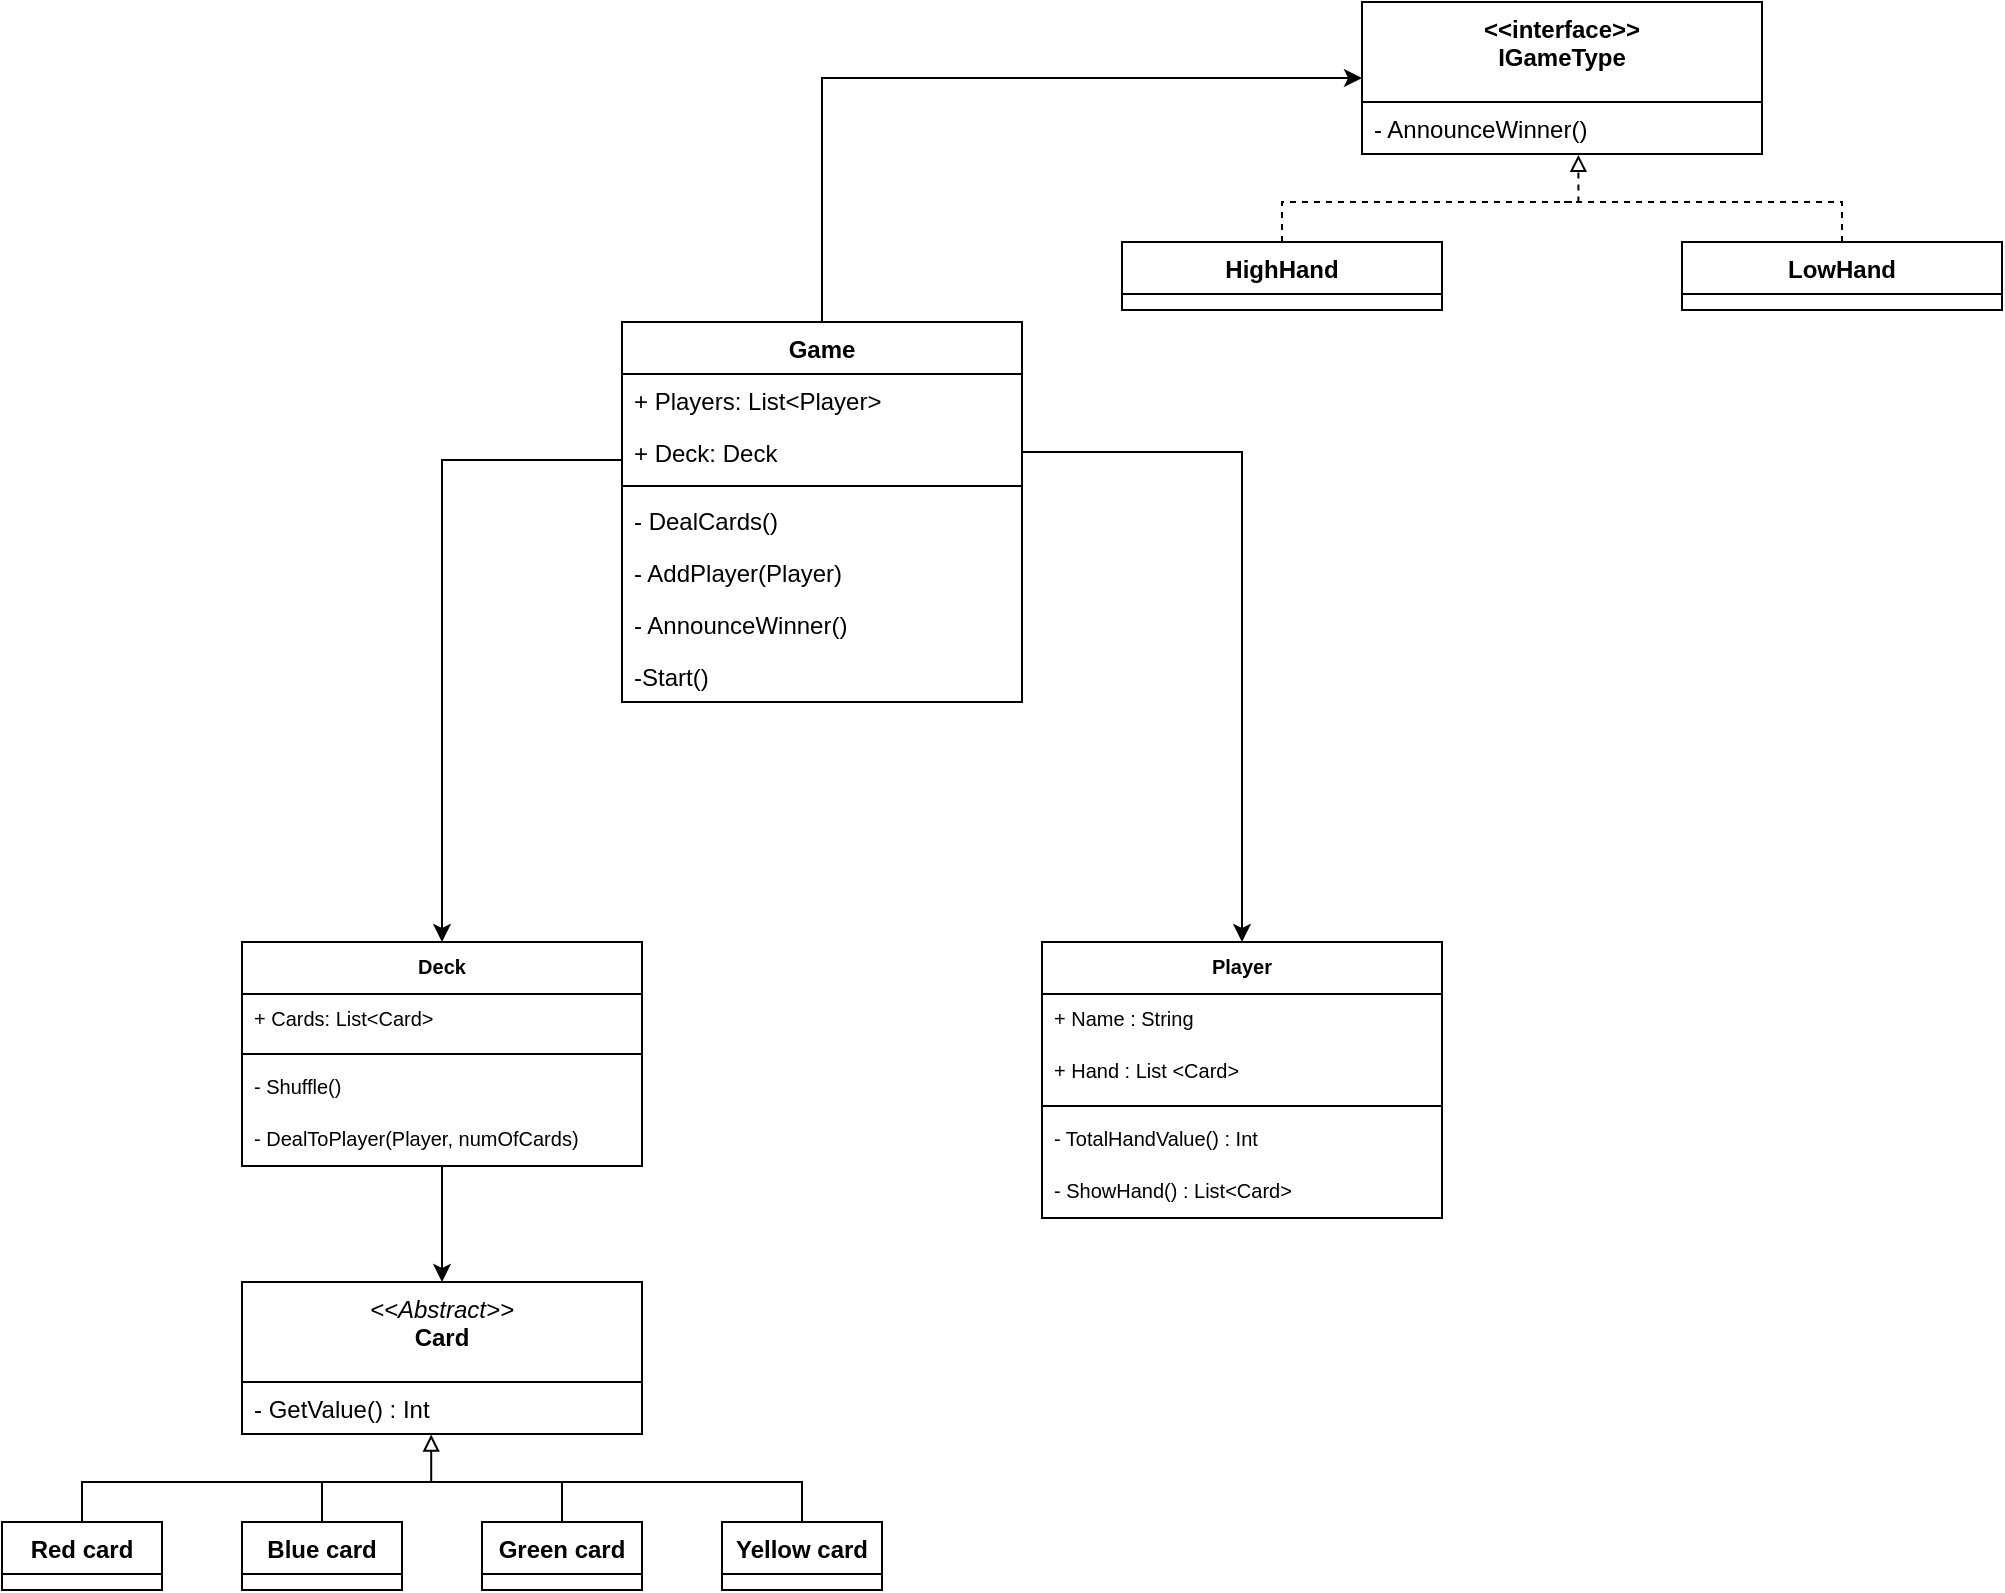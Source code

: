 <mxfile version="24.7.8">
  <diagram id="C5RBs43oDa-KdzZeNtuy" name="Page-1">
    <mxGraphModel dx="989" dy="1747" grid="1" gridSize="10" guides="1" tooltips="1" connect="1" arrows="1" fold="1" page="1" pageScale="1" pageWidth="827" pageHeight="1169" math="0" shadow="0">
      <root>
        <mxCell id="WIyWlLk6GJQsqaUBKTNV-0" />
        <mxCell id="WIyWlLk6GJQsqaUBKTNV-1" parent="WIyWlLk6GJQsqaUBKTNV-0" />
        <mxCell id="adT4DMOhN8zMfd-CTH2c-10" value="Player" style="swimlane;fontStyle=1;align=center;verticalAlign=top;childLayout=stackLayout;horizontal=1;startSize=26;horizontalStack=0;resizeParent=1;resizeParentMax=0;resizeLast=0;collapsible=1;marginBottom=0;whiteSpace=wrap;html=1;fontSize=10;" vertex="1" parent="WIyWlLk6GJQsqaUBKTNV-1">
          <mxGeometry x="560" y="430" width="200" height="138" as="geometry">
            <mxRectangle x="320" y="40" width="100" height="30" as="alternateBounds" />
          </mxGeometry>
        </mxCell>
        <mxCell id="adT4DMOhN8zMfd-CTH2c-11" value="+ Name : String" style="text;strokeColor=none;fillColor=none;align=left;verticalAlign=top;spacingLeft=4;spacingRight=4;overflow=hidden;rotatable=0;points=[[0,0.5],[1,0.5]];portConstraint=eastwest;whiteSpace=wrap;html=1;fontSize=10;" vertex="1" parent="adT4DMOhN8zMfd-CTH2c-10">
          <mxGeometry y="26" width="200" height="26" as="geometry" />
        </mxCell>
        <mxCell id="adT4DMOhN8zMfd-CTH2c-16" value="+ Hand : List &amp;lt;Card&amp;gt;" style="text;strokeColor=none;fillColor=none;align=left;verticalAlign=top;spacingLeft=4;spacingRight=4;overflow=hidden;rotatable=0;points=[[0,0.5],[1,0.5]];portConstraint=eastwest;whiteSpace=wrap;html=1;fontSize=10;" vertex="1" parent="adT4DMOhN8zMfd-CTH2c-10">
          <mxGeometry y="52" width="200" height="26" as="geometry" />
        </mxCell>
        <mxCell id="adT4DMOhN8zMfd-CTH2c-12" value="" style="line;strokeWidth=1;fillColor=none;align=left;verticalAlign=middle;spacingTop=-1;spacingLeft=3;spacingRight=3;rotatable=0;labelPosition=right;points=[];portConstraint=eastwest;strokeColor=inherit;fontSize=10;" vertex="1" parent="adT4DMOhN8zMfd-CTH2c-10">
          <mxGeometry y="78" width="200" height="8" as="geometry" />
        </mxCell>
        <mxCell id="adT4DMOhN8zMfd-CTH2c-13" value="- TotalHandValue() : Int" style="text;strokeColor=none;fillColor=none;align=left;verticalAlign=top;spacingLeft=4;spacingRight=4;overflow=hidden;rotatable=0;points=[[0,0.5],[1,0.5]];portConstraint=eastwest;whiteSpace=wrap;html=1;fontSize=10;" vertex="1" parent="adT4DMOhN8zMfd-CTH2c-10">
          <mxGeometry y="86" width="200" height="26" as="geometry" />
        </mxCell>
        <mxCell id="adT4DMOhN8zMfd-CTH2c-18" value="- ShowHand() : List&amp;lt;Card&amp;gt;" style="text;strokeColor=none;fillColor=none;align=left;verticalAlign=top;spacingLeft=4;spacingRight=4;overflow=hidden;rotatable=0;points=[[0,0.5],[1,0.5]];portConstraint=eastwest;whiteSpace=wrap;html=1;fontSize=10;" vertex="1" parent="adT4DMOhN8zMfd-CTH2c-10">
          <mxGeometry y="112" width="200" height="26" as="geometry" />
        </mxCell>
        <mxCell id="adT4DMOhN8zMfd-CTH2c-49" style="edgeStyle=orthogonalEdgeStyle;rounded=0;orthogonalLoop=1;jettySize=auto;html=1;entryX=0.5;entryY=0;entryDx=0;entryDy=0;" edge="1" parent="WIyWlLk6GJQsqaUBKTNV-1" source="adT4DMOhN8zMfd-CTH2c-19" target="adT4DMOhN8zMfd-CTH2c-29">
          <mxGeometry relative="1" as="geometry" />
        </mxCell>
        <mxCell id="adT4DMOhN8zMfd-CTH2c-19" value="Deck" style="swimlane;fontStyle=1;align=center;verticalAlign=top;childLayout=stackLayout;horizontal=1;startSize=26;horizontalStack=0;resizeParent=1;resizeParentMax=0;resizeLast=0;collapsible=1;marginBottom=0;whiteSpace=wrap;html=1;fontSize=10;" vertex="1" parent="WIyWlLk6GJQsqaUBKTNV-1">
          <mxGeometry x="160" y="430" width="200" height="112" as="geometry" />
        </mxCell>
        <mxCell id="adT4DMOhN8zMfd-CTH2c-20" value="+ Cards: List&amp;lt;Card&amp;gt;" style="text;strokeColor=none;fillColor=none;align=left;verticalAlign=top;spacingLeft=4;spacingRight=4;overflow=hidden;rotatable=0;points=[[0,0.5],[1,0.5]];portConstraint=eastwest;whiteSpace=wrap;html=1;fontSize=10;" vertex="1" parent="adT4DMOhN8zMfd-CTH2c-19">
          <mxGeometry y="26" width="200" height="26" as="geometry" />
        </mxCell>
        <mxCell id="adT4DMOhN8zMfd-CTH2c-21" value="" style="line;strokeWidth=1;fillColor=none;align=left;verticalAlign=middle;spacingTop=-1;spacingLeft=3;spacingRight=3;rotatable=0;labelPosition=right;points=[];portConstraint=eastwest;strokeColor=inherit;fontSize=10;" vertex="1" parent="adT4DMOhN8zMfd-CTH2c-19">
          <mxGeometry y="52" width="200" height="8" as="geometry" />
        </mxCell>
        <mxCell id="adT4DMOhN8zMfd-CTH2c-60" value="- Shuffle()" style="text;strokeColor=none;fillColor=none;align=left;verticalAlign=top;spacingLeft=4;spacingRight=4;overflow=hidden;rotatable=0;points=[[0,0.5],[1,0.5]];portConstraint=eastwest;whiteSpace=wrap;html=1;fontSize=10;" vertex="1" parent="adT4DMOhN8zMfd-CTH2c-19">
          <mxGeometry y="60" width="200" height="26" as="geometry" />
        </mxCell>
        <mxCell id="adT4DMOhN8zMfd-CTH2c-22" value="- DealToPlayer(Player, numOfCards)" style="text;strokeColor=none;fillColor=none;align=left;verticalAlign=top;spacingLeft=4;spacingRight=4;overflow=hidden;rotatable=0;points=[[0,0.5],[1,0.5]];portConstraint=eastwest;whiteSpace=wrap;html=1;fontSize=10;" vertex="1" parent="adT4DMOhN8zMfd-CTH2c-19">
          <mxGeometry y="86" width="200" height="26" as="geometry" />
        </mxCell>
        <mxCell id="adT4DMOhN8zMfd-CTH2c-50" style="edgeStyle=orthogonalEdgeStyle;rounded=0;orthogonalLoop=1;jettySize=auto;html=1;entryX=0.5;entryY=0;entryDx=0;entryDy=0;" edge="1" parent="WIyWlLk6GJQsqaUBKTNV-1" source="adT4DMOhN8zMfd-CTH2c-23" target="adT4DMOhN8zMfd-CTH2c-19">
          <mxGeometry relative="1" as="geometry">
            <Array as="points">
              <mxPoint x="260" y="189" />
            </Array>
          </mxGeometry>
        </mxCell>
        <mxCell id="adT4DMOhN8zMfd-CTH2c-69" style="edgeStyle=orthogonalEdgeStyle;rounded=0;orthogonalLoop=1;jettySize=auto;html=1;entryX=0;entryY=0.5;entryDx=0;entryDy=0;" edge="1" parent="WIyWlLk6GJQsqaUBKTNV-1" source="adT4DMOhN8zMfd-CTH2c-23" target="adT4DMOhN8zMfd-CTH2c-56">
          <mxGeometry relative="1" as="geometry">
            <Array as="points">
              <mxPoint x="450" y="-2" />
            </Array>
          </mxGeometry>
        </mxCell>
        <mxCell id="adT4DMOhN8zMfd-CTH2c-23" value="Game" style="swimlane;fontStyle=1;align=center;verticalAlign=top;childLayout=stackLayout;horizontal=1;startSize=26;horizontalStack=0;resizeParent=1;resizeParentMax=0;resizeLast=0;collapsible=1;marginBottom=0;whiteSpace=wrap;html=1;" vertex="1" parent="WIyWlLk6GJQsqaUBKTNV-1">
          <mxGeometry x="350" y="120" width="200" height="190" as="geometry" />
        </mxCell>
        <mxCell id="adT4DMOhN8zMfd-CTH2c-24" value="+ Players: List&amp;lt;Player&amp;gt;" style="text;strokeColor=none;fillColor=none;align=left;verticalAlign=top;spacingLeft=4;spacingRight=4;overflow=hidden;rotatable=0;points=[[0,0.5],[1,0.5]];portConstraint=eastwest;whiteSpace=wrap;html=1;" vertex="1" parent="adT4DMOhN8zMfd-CTH2c-23">
          <mxGeometry y="26" width="200" height="26" as="geometry" />
        </mxCell>
        <mxCell id="adT4DMOhN8zMfd-CTH2c-27" value="+ Deck: Deck" style="text;strokeColor=none;fillColor=none;align=left;verticalAlign=top;spacingLeft=4;spacingRight=4;overflow=hidden;rotatable=0;points=[[0,0.5],[1,0.5]];portConstraint=eastwest;whiteSpace=wrap;html=1;" vertex="1" parent="adT4DMOhN8zMfd-CTH2c-23">
          <mxGeometry y="52" width="200" height="26" as="geometry" />
        </mxCell>
        <mxCell id="adT4DMOhN8zMfd-CTH2c-25" value="" style="line;strokeWidth=1;fillColor=none;align=left;verticalAlign=middle;spacingTop=-1;spacingLeft=3;spacingRight=3;rotatable=0;labelPosition=right;points=[];portConstraint=eastwest;strokeColor=inherit;" vertex="1" parent="adT4DMOhN8zMfd-CTH2c-23">
          <mxGeometry y="78" width="200" height="8" as="geometry" />
        </mxCell>
        <mxCell id="adT4DMOhN8zMfd-CTH2c-26" value="- DealCards()" style="text;strokeColor=none;fillColor=none;align=left;verticalAlign=top;spacingLeft=4;spacingRight=4;overflow=hidden;rotatable=0;points=[[0,0.5],[1,0.5]];portConstraint=eastwest;whiteSpace=wrap;html=1;" vertex="1" parent="adT4DMOhN8zMfd-CTH2c-23">
          <mxGeometry y="86" width="200" height="26" as="geometry" />
        </mxCell>
        <mxCell id="adT4DMOhN8zMfd-CTH2c-71" value="- AddPlayer(Player)" style="text;strokeColor=none;fillColor=none;align=left;verticalAlign=top;spacingLeft=4;spacingRight=4;overflow=hidden;rotatable=0;points=[[0,0.5],[1,0.5]];portConstraint=eastwest;whiteSpace=wrap;html=1;" vertex="1" parent="adT4DMOhN8zMfd-CTH2c-23">
          <mxGeometry y="112" width="200" height="26" as="geometry" />
        </mxCell>
        <mxCell id="adT4DMOhN8zMfd-CTH2c-28" value="- AnnounceWinner()" style="text;strokeColor=none;fillColor=none;align=left;verticalAlign=top;spacingLeft=4;spacingRight=4;overflow=hidden;rotatable=0;points=[[0,0.5],[1,0.5]];portConstraint=eastwest;whiteSpace=wrap;html=1;" vertex="1" parent="adT4DMOhN8zMfd-CTH2c-23">
          <mxGeometry y="138" width="200" height="26" as="geometry" />
        </mxCell>
        <mxCell id="adT4DMOhN8zMfd-CTH2c-72" value="-Start()" style="text;strokeColor=none;fillColor=none;align=left;verticalAlign=top;spacingLeft=4;spacingRight=4;overflow=hidden;rotatable=0;points=[[0,0.5],[1,0.5]];portConstraint=eastwest;whiteSpace=wrap;html=1;" vertex="1" parent="adT4DMOhN8zMfd-CTH2c-23">
          <mxGeometry y="164" width="200" height="26" as="geometry" />
        </mxCell>
        <mxCell id="adT4DMOhN8zMfd-CTH2c-29" value="&lt;i style=&quot;font-weight: normal;&quot;&gt;&amp;lt;&amp;lt;Abstract&amp;gt;&amp;gt;&lt;/i&gt;&lt;div&gt;Card&lt;/div&gt;" style="swimlane;fontStyle=1;align=center;verticalAlign=top;childLayout=stackLayout;horizontal=1;startSize=50;horizontalStack=0;resizeParent=1;resizeParentMax=0;resizeLast=0;collapsible=1;marginBottom=0;whiteSpace=wrap;html=1;" vertex="1" parent="WIyWlLk6GJQsqaUBKTNV-1">
          <mxGeometry x="160" y="600" width="200" height="76" as="geometry" />
        </mxCell>
        <mxCell id="adT4DMOhN8zMfd-CTH2c-30" value="- GetValue() : Int" style="text;strokeColor=none;fillColor=none;align=left;verticalAlign=top;spacingLeft=4;spacingRight=4;overflow=hidden;rotatable=0;points=[[0,0.5],[1,0.5]];portConstraint=eastwest;whiteSpace=wrap;html=1;" vertex="1" parent="adT4DMOhN8zMfd-CTH2c-29">
          <mxGeometry y="50" width="200" height="26" as="geometry" />
        </mxCell>
        <mxCell id="adT4DMOhN8zMfd-CTH2c-47" style="edgeStyle=orthogonalEdgeStyle;rounded=0;orthogonalLoop=1;jettySize=auto;html=1;endArrow=none;endFill=0;" edge="1" parent="WIyWlLk6GJQsqaUBKTNV-1" source="adT4DMOhN8zMfd-CTH2c-33">
          <mxGeometry relative="1" as="geometry">
            <mxPoint x="250" y="700" as="targetPoint" />
            <Array as="points">
              <mxPoint x="80" y="700" />
            </Array>
          </mxGeometry>
        </mxCell>
        <mxCell id="adT4DMOhN8zMfd-CTH2c-33" value="Red card" style="swimlane;fontStyle=1;align=center;verticalAlign=top;childLayout=stackLayout;horizontal=1;startSize=26;horizontalStack=0;resizeParent=1;resizeParentMax=0;resizeLast=0;collapsible=1;marginBottom=0;whiteSpace=wrap;html=1;" vertex="1" parent="WIyWlLk6GJQsqaUBKTNV-1">
          <mxGeometry x="40" y="720" width="80" height="34" as="geometry" />
        </mxCell>
        <mxCell id="adT4DMOhN8zMfd-CTH2c-38" value="Blue card" style="swimlane;fontStyle=1;align=center;verticalAlign=top;childLayout=stackLayout;horizontal=1;startSize=26;horizontalStack=0;resizeParent=1;resizeParentMax=0;resizeLast=0;collapsible=1;marginBottom=0;whiteSpace=wrap;html=1;" vertex="1" parent="WIyWlLk6GJQsqaUBKTNV-1">
          <mxGeometry x="160" y="720" width="80" height="34" as="geometry" />
        </mxCell>
        <mxCell id="adT4DMOhN8zMfd-CTH2c-48" style="edgeStyle=orthogonalEdgeStyle;rounded=0;orthogonalLoop=1;jettySize=auto;html=1;endArrow=none;endFill=0;" edge="1" parent="WIyWlLk6GJQsqaUBKTNV-1" source="adT4DMOhN8zMfd-CTH2c-39">
          <mxGeometry relative="1" as="geometry">
            <mxPoint x="250" y="700" as="targetPoint" />
            <Array as="points">
              <mxPoint x="320" y="700" />
              <mxPoint x="260" y="700" />
            </Array>
          </mxGeometry>
        </mxCell>
        <mxCell id="adT4DMOhN8zMfd-CTH2c-39" value="Green card" style="swimlane;fontStyle=1;align=center;verticalAlign=top;childLayout=stackLayout;horizontal=1;startSize=26;horizontalStack=0;resizeParent=1;resizeParentMax=0;resizeLast=0;collapsible=1;marginBottom=0;whiteSpace=wrap;html=1;" vertex="1" parent="WIyWlLk6GJQsqaUBKTNV-1">
          <mxGeometry x="280" y="720" width="80" height="34" as="geometry" />
        </mxCell>
        <mxCell id="adT4DMOhN8zMfd-CTH2c-46" style="edgeStyle=orthogonalEdgeStyle;rounded=0;orthogonalLoop=1;jettySize=auto;html=1;endArrow=none;endFill=0;" edge="1" parent="WIyWlLk6GJQsqaUBKTNV-1" source="adT4DMOhN8zMfd-CTH2c-40">
          <mxGeometry relative="1" as="geometry">
            <mxPoint x="320" y="700" as="targetPoint" />
            <Array as="points">
              <mxPoint x="440" y="700" />
            </Array>
          </mxGeometry>
        </mxCell>
        <mxCell id="adT4DMOhN8zMfd-CTH2c-40" value="Yellow card" style="swimlane;fontStyle=1;align=center;verticalAlign=top;childLayout=stackLayout;horizontal=1;startSize=26;horizontalStack=0;resizeParent=1;resizeParentMax=0;resizeLast=0;collapsible=1;marginBottom=0;whiteSpace=wrap;html=1;" vertex="1" parent="WIyWlLk6GJQsqaUBKTNV-1">
          <mxGeometry x="400" y="720" width="80" height="34" as="geometry" />
        </mxCell>
        <mxCell id="adT4DMOhN8zMfd-CTH2c-41" style="edgeStyle=orthogonalEdgeStyle;rounded=0;orthogonalLoop=1;jettySize=auto;html=1;entryX=0.473;entryY=1.009;entryDx=0;entryDy=0;entryPerimeter=0;endArrow=block;endFill=0;" edge="1" parent="WIyWlLk6GJQsqaUBKTNV-1" source="adT4DMOhN8zMfd-CTH2c-38" target="adT4DMOhN8zMfd-CTH2c-30">
          <mxGeometry relative="1" as="geometry">
            <Array as="points">
              <mxPoint x="200" y="700" />
              <mxPoint x="255" y="700" />
            </Array>
          </mxGeometry>
        </mxCell>
        <mxCell id="adT4DMOhN8zMfd-CTH2c-51" style="edgeStyle=orthogonalEdgeStyle;rounded=0;orthogonalLoop=1;jettySize=auto;html=1;entryX=0.5;entryY=0;entryDx=0;entryDy=0;" edge="1" parent="WIyWlLk6GJQsqaUBKTNV-1" source="adT4DMOhN8zMfd-CTH2c-27" target="adT4DMOhN8zMfd-CTH2c-10">
          <mxGeometry relative="1" as="geometry" />
        </mxCell>
        <mxCell id="adT4DMOhN8zMfd-CTH2c-56" value="&amp;lt;&amp;lt;interface&amp;gt;&amp;gt;&lt;div&gt;IGameType&lt;/div&gt;" style="swimlane;fontStyle=1;align=center;verticalAlign=top;childLayout=stackLayout;horizontal=1;startSize=50;horizontalStack=0;resizeParent=1;resizeParentMax=0;resizeLast=0;collapsible=1;marginBottom=0;whiteSpace=wrap;html=1;" vertex="1" parent="WIyWlLk6GJQsqaUBKTNV-1">
          <mxGeometry x="720" y="-40" width="200" height="76" as="geometry" />
        </mxCell>
        <mxCell id="adT4DMOhN8zMfd-CTH2c-57" value="- AnnounceWinner()" style="text;strokeColor=none;fillColor=none;align=left;verticalAlign=top;spacingLeft=4;spacingRight=4;overflow=hidden;rotatable=0;points=[[0,0.5],[1,0.5]];portConstraint=eastwest;whiteSpace=wrap;html=1;" vertex="1" parent="adT4DMOhN8zMfd-CTH2c-56">
          <mxGeometry y="50" width="200" height="26" as="geometry" />
        </mxCell>
        <mxCell id="adT4DMOhN8zMfd-CTH2c-61" value="HighHand" style="swimlane;fontStyle=1;align=center;verticalAlign=top;childLayout=stackLayout;horizontal=1;startSize=26;horizontalStack=0;resizeParent=1;resizeParentMax=0;resizeLast=0;collapsible=1;marginBottom=0;whiteSpace=wrap;html=1;" vertex="1" parent="WIyWlLk6GJQsqaUBKTNV-1">
          <mxGeometry x="600" y="80" width="160" height="34" as="geometry" />
        </mxCell>
        <mxCell id="adT4DMOhN8zMfd-CTH2c-68" style="edgeStyle=orthogonalEdgeStyle;rounded=0;orthogonalLoop=1;jettySize=auto;html=1;endArrow=none;endFill=0;dashed=1;" edge="1" parent="WIyWlLk6GJQsqaUBKTNV-1" source="adT4DMOhN8zMfd-CTH2c-65">
          <mxGeometry relative="1" as="geometry">
            <mxPoint x="820" y="60" as="targetPoint" />
            <Array as="points">
              <mxPoint x="960" y="60" />
            </Array>
          </mxGeometry>
        </mxCell>
        <mxCell id="adT4DMOhN8zMfd-CTH2c-65" value="LowHand" style="swimlane;fontStyle=1;align=center;verticalAlign=top;childLayout=stackLayout;horizontal=1;startSize=26;horizontalStack=0;resizeParent=1;resizeParentMax=0;resizeLast=0;collapsible=1;marginBottom=0;whiteSpace=wrap;html=1;" vertex="1" parent="WIyWlLk6GJQsqaUBKTNV-1">
          <mxGeometry x="880" y="80" width="160" height="34" as="geometry" />
        </mxCell>
        <mxCell id="adT4DMOhN8zMfd-CTH2c-67" style="edgeStyle=orthogonalEdgeStyle;rounded=0;orthogonalLoop=1;jettySize=auto;html=1;entryX=0.541;entryY=1.017;entryDx=0;entryDy=0;entryPerimeter=0;dashed=1;endArrow=block;endFill=0;" edge="1" parent="WIyWlLk6GJQsqaUBKTNV-1" source="adT4DMOhN8zMfd-CTH2c-61" target="adT4DMOhN8zMfd-CTH2c-57">
          <mxGeometry relative="1" as="geometry">
            <Array as="points">
              <mxPoint x="680" y="60" />
              <mxPoint x="828" y="60" />
            </Array>
          </mxGeometry>
        </mxCell>
      </root>
    </mxGraphModel>
  </diagram>
</mxfile>
